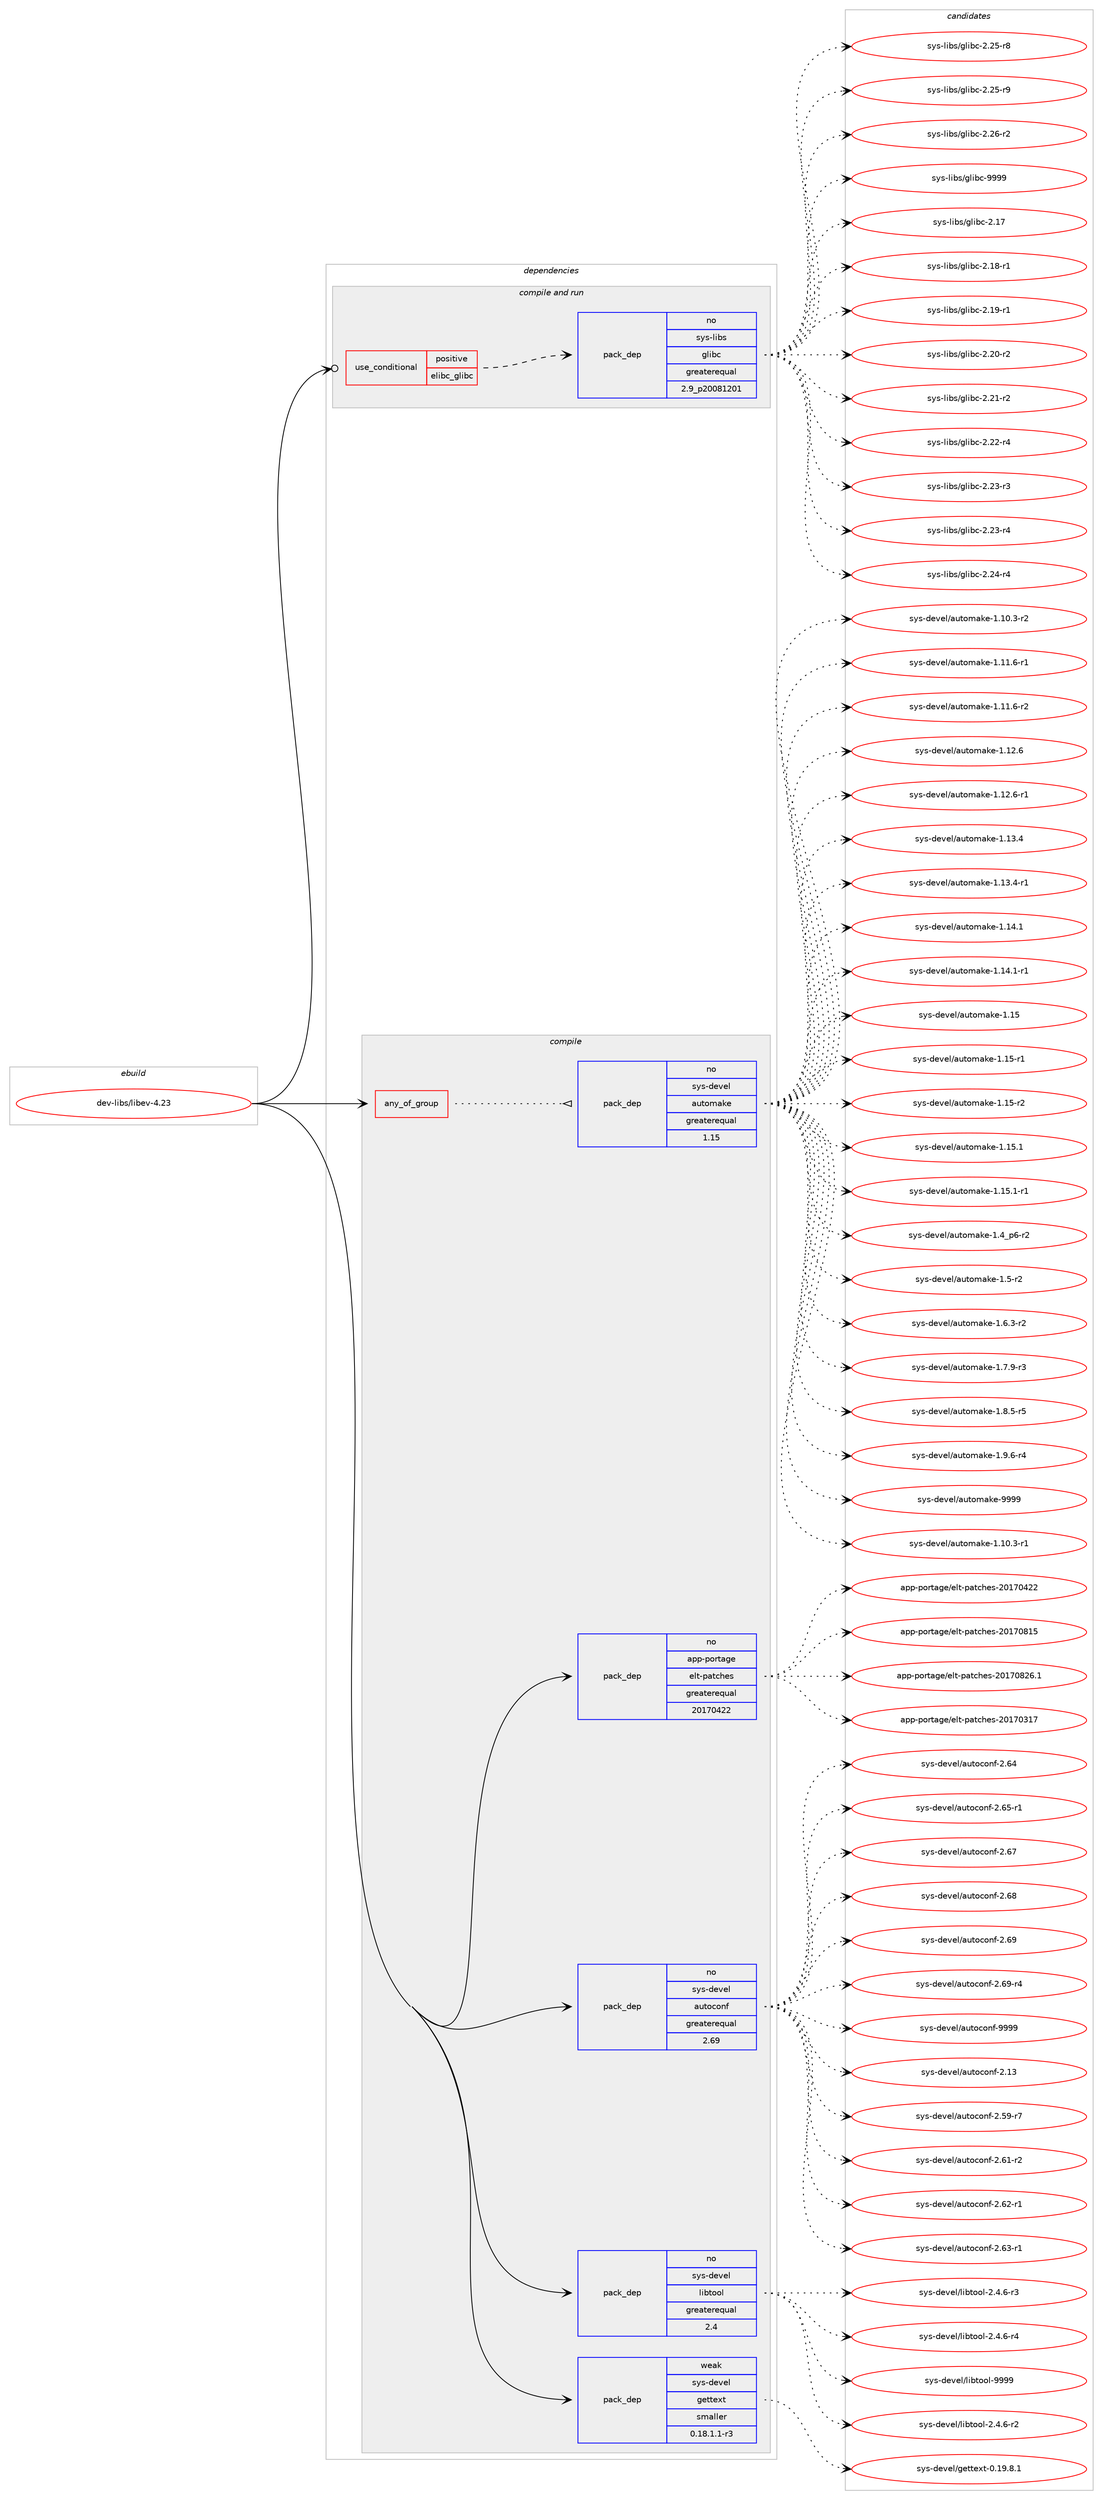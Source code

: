 digraph prolog {

# *************
# Graph options
# *************

newrank=true;
concentrate=true;
compound=true;
graph [rankdir=LR,fontname=Helvetica,fontsize=10,ranksep=1.5];#, ranksep=2.5, nodesep=0.2];
edge  [arrowhead=vee];
node  [fontname=Helvetica,fontsize=10];

# **********
# The ebuild
# **********

subgraph cluster_leftcol {
color=gray;
rank=same;
label=<<i>ebuild</i>>;
id [label="dev-libs/libev-4.23", color=red, width=4, href="../dev-libs/libev-4.23.svg"];
}

# ****************
# The dependencies
# ****************

subgraph cluster_midcol {
color=gray;
label=<<i>dependencies</i>>;
subgraph cluster_compile {
fillcolor="#eeeeee";
style=filled;
label=<<i>compile</i>>;
subgraph any3342 {
dependency114730 [label=<<TABLE BORDER="0" CELLBORDER="1" CELLSPACING="0" CELLPADDING="4"><TR><TD CELLPADDING="10">any_of_group</TD></TR></TABLE>>, shape=none, color=red];subgraph pack86535 {
dependency114731 [label=<<TABLE BORDER="0" CELLBORDER="1" CELLSPACING="0" CELLPADDING="4" WIDTH="220"><TR><TD ROWSPAN="6" CELLPADDING="30">pack_dep</TD></TR><TR><TD WIDTH="110">no</TD></TR><TR><TD>sys-devel</TD></TR><TR><TD>automake</TD></TR><TR><TD>greaterequal</TD></TR><TR><TD>1.15</TD></TR></TABLE>>, shape=none, color=blue];
}
dependency114730:e -> dependency114731:w [weight=20,style="dotted",arrowhead="oinv"];
}
id:e -> dependency114730:w [weight=20,style="solid",arrowhead="vee"];
subgraph pack86536 {
dependency114732 [label=<<TABLE BORDER="0" CELLBORDER="1" CELLSPACING="0" CELLPADDING="4" WIDTH="220"><TR><TD ROWSPAN="6" CELLPADDING="30">pack_dep</TD></TR><TR><TD WIDTH="110">no</TD></TR><TR><TD>app-portage</TD></TR><TR><TD>elt-patches</TD></TR><TR><TD>greaterequal</TD></TR><TR><TD>20170422</TD></TR></TABLE>>, shape=none, color=blue];
}
id:e -> dependency114732:w [weight=20,style="solid",arrowhead="vee"];
subgraph pack86537 {
dependency114733 [label=<<TABLE BORDER="0" CELLBORDER="1" CELLSPACING="0" CELLPADDING="4" WIDTH="220"><TR><TD ROWSPAN="6" CELLPADDING="30">pack_dep</TD></TR><TR><TD WIDTH="110">no</TD></TR><TR><TD>sys-devel</TD></TR><TR><TD>autoconf</TD></TR><TR><TD>greaterequal</TD></TR><TR><TD>2.69</TD></TR></TABLE>>, shape=none, color=blue];
}
id:e -> dependency114733:w [weight=20,style="solid",arrowhead="vee"];
subgraph pack86538 {
dependency114734 [label=<<TABLE BORDER="0" CELLBORDER="1" CELLSPACING="0" CELLPADDING="4" WIDTH="220"><TR><TD ROWSPAN="6" CELLPADDING="30">pack_dep</TD></TR><TR><TD WIDTH="110">no</TD></TR><TR><TD>sys-devel</TD></TR><TR><TD>libtool</TD></TR><TR><TD>greaterequal</TD></TR><TR><TD>2.4</TD></TR></TABLE>>, shape=none, color=blue];
}
id:e -> dependency114734:w [weight=20,style="solid",arrowhead="vee"];
subgraph pack86539 {
dependency114735 [label=<<TABLE BORDER="0" CELLBORDER="1" CELLSPACING="0" CELLPADDING="4" WIDTH="220"><TR><TD ROWSPAN="6" CELLPADDING="30">pack_dep</TD></TR><TR><TD WIDTH="110">weak</TD></TR><TR><TD>sys-devel</TD></TR><TR><TD>gettext</TD></TR><TR><TD>smaller</TD></TR><TR><TD>0.18.1.1-r3</TD></TR></TABLE>>, shape=none, color=blue];
}
id:e -> dependency114735:w [weight=20,style="solid",arrowhead="vee"];
}
subgraph cluster_compileandrun {
fillcolor="#eeeeee";
style=filled;
label=<<i>compile and run</i>>;
subgraph cond24823 {
dependency114736 [label=<<TABLE BORDER="0" CELLBORDER="1" CELLSPACING="0" CELLPADDING="4"><TR><TD ROWSPAN="3" CELLPADDING="10">use_conditional</TD></TR><TR><TD>positive</TD></TR><TR><TD>elibc_glibc</TD></TR></TABLE>>, shape=none, color=red];
subgraph pack86540 {
dependency114737 [label=<<TABLE BORDER="0" CELLBORDER="1" CELLSPACING="0" CELLPADDING="4" WIDTH="220"><TR><TD ROWSPAN="6" CELLPADDING="30">pack_dep</TD></TR><TR><TD WIDTH="110">no</TD></TR><TR><TD>sys-libs</TD></TR><TR><TD>glibc</TD></TR><TR><TD>greaterequal</TD></TR><TR><TD>2.9_p20081201</TD></TR></TABLE>>, shape=none, color=blue];
}
dependency114736:e -> dependency114737:w [weight=20,style="dashed",arrowhead="vee"];
}
id:e -> dependency114736:w [weight=20,style="solid",arrowhead="odotvee"];
}
subgraph cluster_run {
fillcolor="#eeeeee";
style=filled;
label=<<i>run</i>>;
}
}

# **************
# The candidates
# **************

subgraph cluster_choices {
rank=same;
color=gray;
label=<<i>candidates</i>>;

subgraph choice86535 {
color=black;
nodesep=1;
choice11512111545100101118101108479711711611110997107101454946494846514511449 [label="sys-devel/automake-1.10.3-r1", color=red, width=4,href="../sys-devel/automake-1.10.3-r1.svg"];
choice11512111545100101118101108479711711611110997107101454946494846514511450 [label="sys-devel/automake-1.10.3-r2", color=red, width=4,href="../sys-devel/automake-1.10.3-r2.svg"];
choice11512111545100101118101108479711711611110997107101454946494946544511449 [label="sys-devel/automake-1.11.6-r1", color=red, width=4,href="../sys-devel/automake-1.11.6-r1.svg"];
choice11512111545100101118101108479711711611110997107101454946494946544511450 [label="sys-devel/automake-1.11.6-r2", color=red, width=4,href="../sys-devel/automake-1.11.6-r2.svg"];
choice1151211154510010111810110847971171161111099710710145494649504654 [label="sys-devel/automake-1.12.6", color=red, width=4,href="../sys-devel/automake-1.12.6.svg"];
choice11512111545100101118101108479711711611110997107101454946495046544511449 [label="sys-devel/automake-1.12.6-r1", color=red, width=4,href="../sys-devel/automake-1.12.6-r1.svg"];
choice1151211154510010111810110847971171161111099710710145494649514652 [label="sys-devel/automake-1.13.4", color=red, width=4,href="../sys-devel/automake-1.13.4.svg"];
choice11512111545100101118101108479711711611110997107101454946495146524511449 [label="sys-devel/automake-1.13.4-r1", color=red, width=4,href="../sys-devel/automake-1.13.4-r1.svg"];
choice1151211154510010111810110847971171161111099710710145494649524649 [label="sys-devel/automake-1.14.1", color=red, width=4,href="../sys-devel/automake-1.14.1.svg"];
choice11512111545100101118101108479711711611110997107101454946495246494511449 [label="sys-devel/automake-1.14.1-r1", color=red, width=4,href="../sys-devel/automake-1.14.1-r1.svg"];
choice115121115451001011181011084797117116111109971071014549464953 [label="sys-devel/automake-1.15", color=red, width=4,href="../sys-devel/automake-1.15.svg"];
choice1151211154510010111810110847971171161111099710710145494649534511449 [label="sys-devel/automake-1.15-r1", color=red, width=4,href="../sys-devel/automake-1.15-r1.svg"];
choice1151211154510010111810110847971171161111099710710145494649534511450 [label="sys-devel/automake-1.15-r2", color=red, width=4,href="../sys-devel/automake-1.15-r2.svg"];
choice1151211154510010111810110847971171161111099710710145494649534649 [label="sys-devel/automake-1.15.1", color=red, width=4,href="../sys-devel/automake-1.15.1.svg"];
choice11512111545100101118101108479711711611110997107101454946495346494511449 [label="sys-devel/automake-1.15.1-r1", color=red, width=4,href="../sys-devel/automake-1.15.1-r1.svg"];
choice115121115451001011181011084797117116111109971071014549465295112544511450 [label="sys-devel/automake-1.4_p6-r2", color=red, width=4,href="../sys-devel/automake-1.4_p6-r2.svg"];
choice11512111545100101118101108479711711611110997107101454946534511450 [label="sys-devel/automake-1.5-r2", color=red, width=4,href="../sys-devel/automake-1.5-r2.svg"];
choice115121115451001011181011084797117116111109971071014549465446514511450 [label="sys-devel/automake-1.6.3-r2", color=red, width=4,href="../sys-devel/automake-1.6.3-r2.svg"];
choice115121115451001011181011084797117116111109971071014549465546574511451 [label="sys-devel/automake-1.7.9-r3", color=red, width=4,href="../sys-devel/automake-1.7.9-r3.svg"];
choice115121115451001011181011084797117116111109971071014549465646534511453 [label="sys-devel/automake-1.8.5-r5", color=red, width=4,href="../sys-devel/automake-1.8.5-r5.svg"];
choice115121115451001011181011084797117116111109971071014549465746544511452 [label="sys-devel/automake-1.9.6-r4", color=red, width=4,href="../sys-devel/automake-1.9.6-r4.svg"];
choice115121115451001011181011084797117116111109971071014557575757 [label="sys-devel/automake-9999", color=red, width=4,href="../sys-devel/automake-9999.svg"];
dependency114731:e -> choice11512111545100101118101108479711711611110997107101454946494846514511449:w [style=dotted,weight="100"];
dependency114731:e -> choice11512111545100101118101108479711711611110997107101454946494846514511450:w [style=dotted,weight="100"];
dependency114731:e -> choice11512111545100101118101108479711711611110997107101454946494946544511449:w [style=dotted,weight="100"];
dependency114731:e -> choice11512111545100101118101108479711711611110997107101454946494946544511450:w [style=dotted,weight="100"];
dependency114731:e -> choice1151211154510010111810110847971171161111099710710145494649504654:w [style=dotted,weight="100"];
dependency114731:e -> choice11512111545100101118101108479711711611110997107101454946495046544511449:w [style=dotted,weight="100"];
dependency114731:e -> choice1151211154510010111810110847971171161111099710710145494649514652:w [style=dotted,weight="100"];
dependency114731:e -> choice11512111545100101118101108479711711611110997107101454946495146524511449:w [style=dotted,weight="100"];
dependency114731:e -> choice1151211154510010111810110847971171161111099710710145494649524649:w [style=dotted,weight="100"];
dependency114731:e -> choice11512111545100101118101108479711711611110997107101454946495246494511449:w [style=dotted,weight="100"];
dependency114731:e -> choice115121115451001011181011084797117116111109971071014549464953:w [style=dotted,weight="100"];
dependency114731:e -> choice1151211154510010111810110847971171161111099710710145494649534511449:w [style=dotted,weight="100"];
dependency114731:e -> choice1151211154510010111810110847971171161111099710710145494649534511450:w [style=dotted,weight="100"];
dependency114731:e -> choice1151211154510010111810110847971171161111099710710145494649534649:w [style=dotted,weight="100"];
dependency114731:e -> choice11512111545100101118101108479711711611110997107101454946495346494511449:w [style=dotted,weight="100"];
dependency114731:e -> choice115121115451001011181011084797117116111109971071014549465295112544511450:w [style=dotted,weight="100"];
dependency114731:e -> choice11512111545100101118101108479711711611110997107101454946534511450:w [style=dotted,weight="100"];
dependency114731:e -> choice115121115451001011181011084797117116111109971071014549465446514511450:w [style=dotted,weight="100"];
dependency114731:e -> choice115121115451001011181011084797117116111109971071014549465546574511451:w [style=dotted,weight="100"];
dependency114731:e -> choice115121115451001011181011084797117116111109971071014549465646534511453:w [style=dotted,weight="100"];
dependency114731:e -> choice115121115451001011181011084797117116111109971071014549465746544511452:w [style=dotted,weight="100"];
dependency114731:e -> choice115121115451001011181011084797117116111109971071014557575757:w [style=dotted,weight="100"];
}
subgraph choice86536 {
color=black;
nodesep=1;
choice97112112451121111141169710310147101108116451129711699104101115455048495548514955 [label="app-portage/elt-patches-20170317", color=red, width=4,href="../app-portage/elt-patches-20170317.svg"];
choice97112112451121111141169710310147101108116451129711699104101115455048495548525050 [label="app-portage/elt-patches-20170422", color=red, width=4,href="../app-portage/elt-patches-20170422.svg"];
choice97112112451121111141169710310147101108116451129711699104101115455048495548564953 [label="app-portage/elt-patches-20170815", color=red, width=4,href="../app-portage/elt-patches-20170815.svg"];
choice971121124511211111411697103101471011081164511297116991041011154550484955485650544649 [label="app-portage/elt-patches-20170826.1", color=red, width=4,href="../app-portage/elt-patches-20170826.1.svg"];
dependency114732:e -> choice97112112451121111141169710310147101108116451129711699104101115455048495548514955:w [style=dotted,weight="100"];
dependency114732:e -> choice97112112451121111141169710310147101108116451129711699104101115455048495548525050:w [style=dotted,weight="100"];
dependency114732:e -> choice97112112451121111141169710310147101108116451129711699104101115455048495548564953:w [style=dotted,weight="100"];
dependency114732:e -> choice971121124511211111411697103101471011081164511297116991041011154550484955485650544649:w [style=dotted,weight="100"];
}
subgraph choice86537 {
color=black;
nodesep=1;
choice115121115451001011181011084797117116111991111101024550464951 [label="sys-devel/autoconf-2.13", color=red, width=4,href="../sys-devel/autoconf-2.13.svg"];
choice1151211154510010111810110847971171161119911111010245504653574511455 [label="sys-devel/autoconf-2.59-r7", color=red, width=4,href="../sys-devel/autoconf-2.59-r7.svg"];
choice1151211154510010111810110847971171161119911111010245504654494511450 [label="sys-devel/autoconf-2.61-r2", color=red, width=4,href="../sys-devel/autoconf-2.61-r2.svg"];
choice1151211154510010111810110847971171161119911111010245504654504511449 [label="sys-devel/autoconf-2.62-r1", color=red, width=4,href="../sys-devel/autoconf-2.62-r1.svg"];
choice1151211154510010111810110847971171161119911111010245504654514511449 [label="sys-devel/autoconf-2.63-r1", color=red, width=4,href="../sys-devel/autoconf-2.63-r1.svg"];
choice115121115451001011181011084797117116111991111101024550465452 [label="sys-devel/autoconf-2.64", color=red, width=4,href="../sys-devel/autoconf-2.64.svg"];
choice1151211154510010111810110847971171161119911111010245504654534511449 [label="sys-devel/autoconf-2.65-r1", color=red, width=4,href="../sys-devel/autoconf-2.65-r1.svg"];
choice115121115451001011181011084797117116111991111101024550465455 [label="sys-devel/autoconf-2.67", color=red, width=4,href="../sys-devel/autoconf-2.67.svg"];
choice115121115451001011181011084797117116111991111101024550465456 [label="sys-devel/autoconf-2.68", color=red, width=4,href="../sys-devel/autoconf-2.68.svg"];
choice115121115451001011181011084797117116111991111101024550465457 [label="sys-devel/autoconf-2.69", color=red, width=4,href="../sys-devel/autoconf-2.69.svg"];
choice1151211154510010111810110847971171161119911111010245504654574511452 [label="sys-devel/autoconf-2.69-r4", color=red, width=4,href="../sys-devel/autoconf-2.69-r4.svg"];
choice115121115451001011181011084797117116111991111101024557575757 [label="sys-devel/autoconf-9999", color=red, width=4,href="../sys-devel/autoconf-9999.svg"];
dependency114733:e -> choice115121115451001011181011084797117116111991111101024550464951:w [style=dotted,weight="100"];
dependency114733:e -> choice1151211154510010111810110847971171161119911111010245504653574511455:w [style=dotted,weight="100"];
dependency114733:e -> choice1151211154510010111810110847971171161119911111010245504654494511450:w [style=dotted,weight="100"];
dependency114733:e -> choice1151211154510010111810110847971171161119911111010245504654504511449:w [style=dotted,weight="100"];
dependency114733:e -> choice1151211154510010111810110847971171161119911111010245504654514511449:w [style=dotted,weight="100"];
dependency114733:e -> choice115121115451001011181011084797117116111991111101024550465452:w [style=dotted,weight="100"];
dependency114733:e -> choice1151211154510010111810110847971171161119911111010245504654534511449:w [style=dotted,weight="100"];
dependency114733:e -> choice115121115451001011181011084797117116111991111101024550465455:w [style=dotted,weight="100"];
dependency114733:e -> choice115121115451001011181011084797117116111991111101024550465456:w [style=dotted,weight="100"];
dependency114733:e -> choice115121115451001011181011084797117116111991111101024550465457:w [style=dotted,weight="100"];
dependency114733:e -> choice1151211154510010111810110847971171161119911111010245504654574511452:w [style=dotted,weight="100"];
dependency114733:e -> choice115121115451001011181011084797117116111991111101024557575757:w [style=dotted,weight="100"];
}
subgraph choice86538 {
color=black;
nodesep=1;
choice1151211154510010111810110847108105981161111111084550465246544511450 [label="sys-devel/libtool-2.4.6-r2", color=red, width=4,href="../sys-devel/libtool-2.4.6-r2.svg"];
choice1151211154510010111810110847108105981161111111084550465246544511451 [label="sys-devel/libtool-2.4.6-r3", color=red, width=4,href="../sys-devel/libtool-2.4.6-r3.svg"];
choice1151211154510010111810110847108105981161111111084550465246544511452 [label="sys-devel/libtool-2.4.6-r4", color=red, width=4,href="../sys-devel/libtool-2.4.6-r4.svg"];
choice1151211154510010111810110847108105981161111111084557575757 [label="sys-devel/libtool-9999", color=red, width=4,href="../sys-devel/libtool-9999.svg"];
dependency114734:e -> choice1151211154510010111810110847108105981161111111084550465246544511450:w [style=dotted,weight="100"];
dependency114734:e -> choice1151211154510010111810110847108105981161111111084550465246544511451:w [style=dotted,weight="100"];
dependency114734:e -> choice1151211154510010111810110847108105981161111111084550465246544511452:w [style=dotted,weight="100"];
dependency114734:e -> choice1151211154510010111810110847108105981161111111084557575757:w [style=dotted,weight="100"];
}
subgraph choice86539 {
color=black;
nodesep=1;
choice1151211154510010111810110847103101116116101120116454846495746564649 [label="sys-devel/gettext-0.19.8.1", color=red, width=4,href="../sys-devel/gettext-0.19.8.1.svg"];
dependency114735:e -> choice1151211154510010111810110847103101116116101120116454846495746564649:w [style=dotted,weight="100"];
}
subgraph choice86540 {
color=black;
nodesep=1;
choice11512111545108105981154710310810598994550464955 [label="sys-libs/glibc-2.17", color=red, width=4,href="../sys-libs/glibc-2.17.svg"];
choice115121115451081059811547103108105989945504649564511449 [label="sys-libs/glibc-2.18-r1", color=red, width=4,href="../sys-libs/glibc-2.18-r1.svg"];
choice115121115451081059811547103108105989945504649574511449 [label="sys-libs/glibc-2.19-r1", color=red, width=4,href="../sys-libs/glibc-2.19-r1.svg"];
choice115121115451081059811547103108105989945504650484511450 [label="sys-libs/glibc-2.20-r2", color=red, width=4,href="../sys-libs/glibc-2.20-r2.svg"];
choice115121115451081059811547103108105989945504650494511450 [label="sys-libs/glibc-2.21-r2", color=red, width=4,href="../sys-libs/glibc-2.21-r2.svg"];
choice115121115451081059811547103108105989945504650504511452 [label="sys-libs/glibc-2.22-r4", color=red, width=4,href="../sys-libs/glibc-2.22-r4.svg"];
choice115121115451081059811547103108105989945504650514511451 [label="sys-libs/glibc-2.23-r3", color=red, width=4,href="../sys-libs/glibc-2.23-r3.svg"];
choice115121115451081059811547103108105989945504650514511452 [label="sys-libs/glibc-2.23-r4", color=red, width=4,href="../sys-libs/glibc-2.23-r4.svg"];
choice115121115451081059811547103108105989945504650524511452 [label="sys-libs/glibc-2.24-r4", color=red, width=4,href="../sys-libs/glibc-2.24-r4.svg"];
choice115121115451081059811547103108105989945504650534511456 [label="sys-libs/glibc-2.25-r8", color=red, width=4,href="../sys-libs/glibc-2.25-r8.svg"];
choice115121115451081059811547103108105989945504650534511457 [label="sys-libs/glibc-2.25-r9", color=red, width=4,href="../sys-libs/glibc-2.25-r9.svg"];
choice115121115451081059811547103108105989945504650544511450 [label="sys-libs/glibc-2.26-r2", color=red, width=4,href="../sys-libs/glibc-2.26-r2.svg"];
choice11512111545108105981154710310810598994557575757 [label="sys-libs/glibc-9999", color=red, width=4,href="../sys-libs/glibc-9999.svg"];
dependency114737:e -> choice11512111545108105981154710310810598994550464955:w [style=dotted,weight="100"];
dependency114737:e -> choice115121115451081059811547103108105989945504649564511449:w [style=dotted,weight="100"];
dependency114737:e -> choice115121115451081059811547103108105989945504649574511449:w [style=dotted,weight="100"];
dependency114737:e -> choice115121115451081059811547103108105989945504650484511450:w [style=dotted,weight="100"];
dependency114737:e -> choice115121115451081059811547103108105989945504650494511450:w [style=dotted,weight="100"];
dependency114737:e -> choice115121115451081059811547103108105989945504650504511452:w [style=dotted,weight="100"];
dependency114737:e -> choice115121115451081059811547103108105989945504650514511451:w [style=dotted,weight="100"];
dependency114737:e -> choice115121115451081059811547103108105989945504650514511452:w [style=dotted,weight="100"];
dependency114737:e -> choice115121115451081059811547103108105989945504650524511452:w [style=dotted,weight="100"];
dependency114737:e -> choice115121115451081059811547103108105989945504650534511456:w [style=dotted,weight="100"];
dependency114737:e -> choice115121115451081059811547103108105989945504650534511457:w [style=dotted,weight="100"];
dependency114737:e -> choice115121115451081059811547103108105989945504650544511450:w [style=dotted,weight="100"];
dependency114737:e -> choice11512111545108105981154710310810598994557575757:w [style=dotted,weight="100"];
}
}

}
